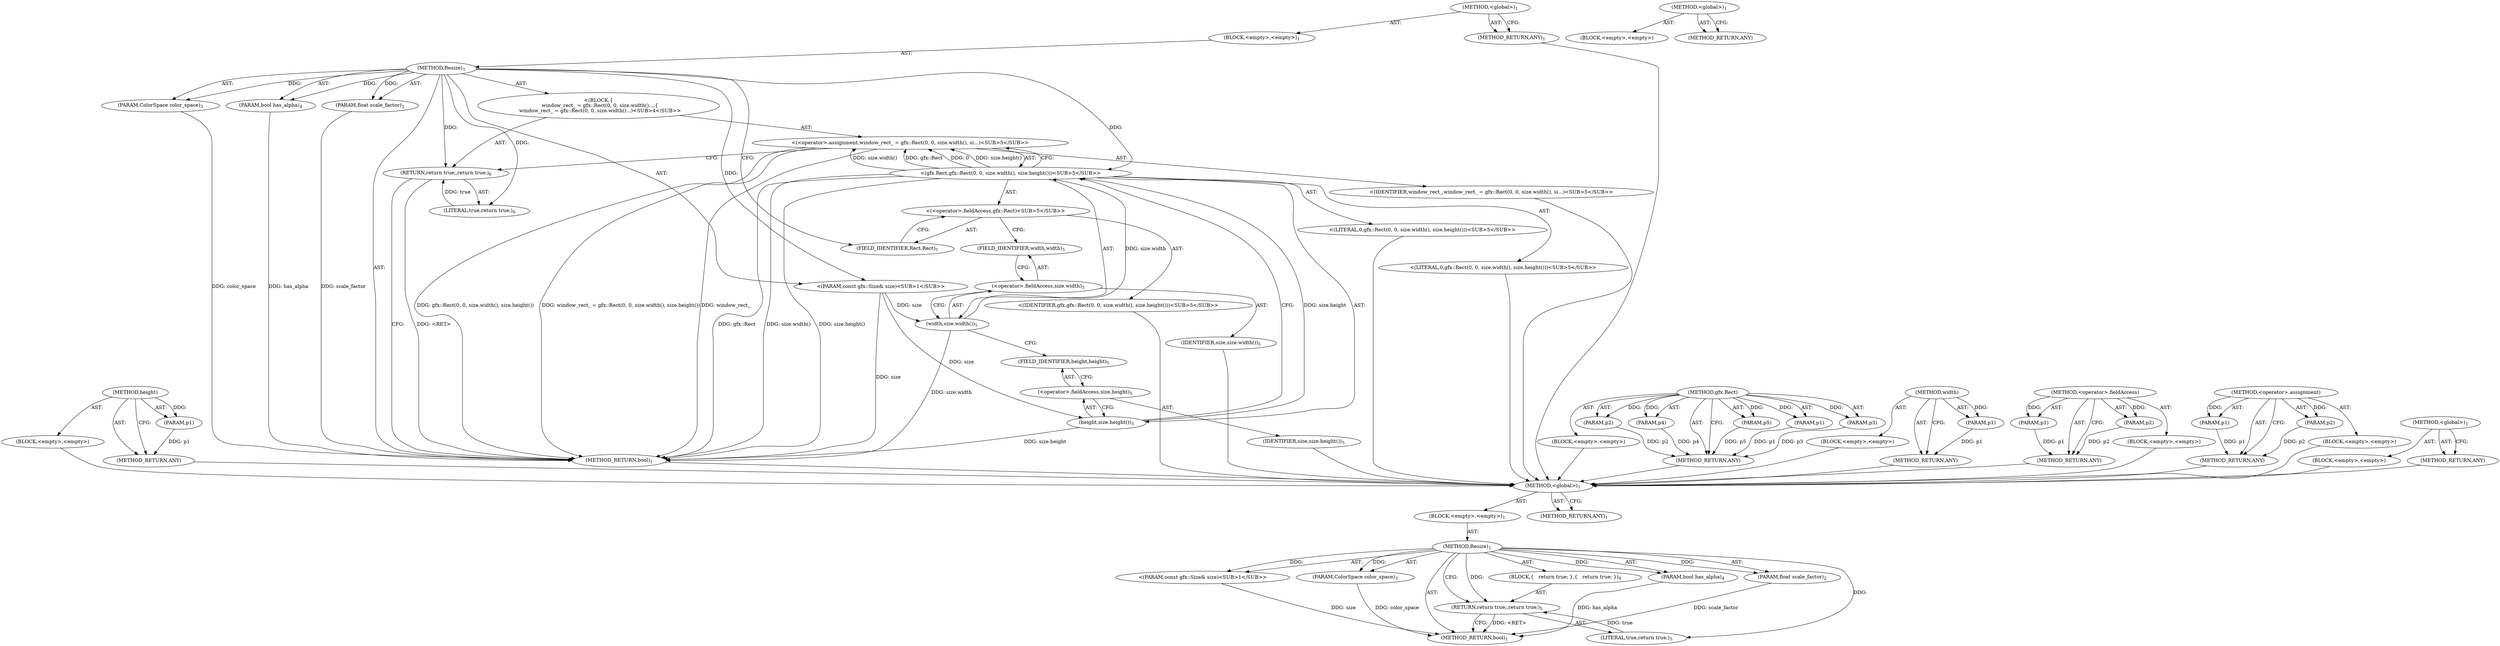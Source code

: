 digraph "&lt;global&gt;" {
vulnerable_6 [label=<(METHOD,&lt;global&gt;)<SUB>1</SUB>>];
vulnerable_7 [label=<(BLOCK,&lt;empty&gt;,&lt;empty&gt;)<SUB>1</SUB>>];
vulnerable_8 [label=<(METHOD,Resize)<SUB>1</SUB>>];
vulnerable_9 [label="<(PARAM,const gfx::Size&amp; size)<SUB>1</SUB>>"];
vulnerable_10 [label=<(PARAM,float scale_factor)<SUB>2</SUB>>];
vulnerable_11 [label=<(PARAM,ColorSpace color_space)<SUB>3</SUB>>];
vulnerable_12 [label=<(PARAM,bool has_alpha)<SUB>4</SUB>>];
vulnerable_13 [label=<(BLOCK,{
   return true;
 },{
   return true;
 })<SUB>4</SUB>>];
vulnerable_14 [label=<(RETURN,return true;,return true;)<SUB>5</SUB>>];
vulnerable_15 [label=<(LITERAL,true,return true;)<SUB>5</SUB>>];
vulnerable_16 [label=<(METHOD_RETURN,bool)<SUB>1</SUB>>];
vulnerable_18 [label=<(METHOD_RETURN,ANY)<SUB>1</SUB>>];
vulnerable_33 [label=<(METHOD,&lt;global&gt;)<SUB>1</SUB>>];
vulnerable_34 [label=<(BLOCK,&lt;empty&gt;,&lt;empty&gt;)>];
vulnerable_35 [label=<(METHOD_RETURN,ANY)>];
fixed_79 [label=<(METHOD,height)>];
fixed_80 [label=<(PARAM,p1)>];
fixed_81 [label=<(BLOCK,&lt;empty&gt;,&lt;empty&gt;)>];
fixed_82 [label=<(METHOD_RETURN,ANY)>];
fixed_6 [label=<(METHOD,&lt;global&gt;)<SUB>1</SUB>>];
fixed_7 [label=<(BLOCK,&lt;empty&gt;,&lt;empty&gt;)<SUB>1</SUB>>];
fixed_8 [label=<(METHOD,Resize)<SUB>1</SUB>>];
fixed_9 [label="<(PARAM,const gfx::Size&amp; size)<SUB>1</SUB>>"];
fixed_10 [label=<(PARAM,float scale_factor)<SUB>2</SUB>>];
fixed_11 [label=<(PARAM,ColorSpace color_space)<SUB>3</SUB>>];
fixed_12 [label=<(PARAM,bool has_alpha)<SUB>4</SUB>>];
fixed_13 [label="<(BLOCK,{
  window_rect_ = gfx::Rect(0, 0, size.width()...,{
  window_rect_ = gfx::Rect(0, 0, size.width()...)<SUB>4</SUB>>"];
fixed_14 [label="<(&lt;operator&gt;.assignment,window_rect_ = gfx::Rect(0, 0, size.width(), si...)<SUB>5</SUB>>"];
fixed_15 [label="<(IDENTIFIER,window_rect_,window_rect_ = gfx::Rect(0, 0, size.width(), si...)<SUB>5</SUB>>"];
fixed_16 [label="<(gfx.Rect,gfx::Rect(0, 0, size.width(), size.height()))<SUB>5</SUB>>"];
fixed_17 [label="<(&lt;operator&gt;.fieldAccess,gfx::Rect)<SUB>5</SUB>>"];
fixed_18 [label="<(IDENTIFIER,gfx,gfx::Rect(0, 0, size.width(), size.height()))<SUB>5</SUB>>"];
fixed_19 [label=<(FIELD_IDENTIFIER,Rect,Rect)<SUB>5</SUB>>];
fixed_20 [label="<(LITERAL,0,gfx::Rect(0, 0, size.width(), size.height()))<SUB>5</SUB>>"];
fixed_21 [label="<(LITERAL,0,gfx::Rect(0, 0, size.width(), size.height()))<SUB>5</SUB>>"];
fixed_22 [label=<(width,size.width())<SUB>5</SUB>>];
fixed_23 [label=<(&lt;operator&gt;.fieldAccess,size.width)<SUB>5</SUB>>];
fixed_24 [label=<(IDENTIFIER,size,size.width())<SUB>5</SUB>>];
fixed_25 [label=<(FIELD_IDENTIFIER,width,width)<SUB>5</SUB>>];
fixed_26 [label=<(height,size.height())<SUB>5</SUB>>];
fixed_27 [label=<(&lt;operator&gt;.fieldAccess,size.height)<SUB>5</SUB>>];
fixed_28 [label=<(IDENTIFIER,size,size.height())<SUB>5</SUB>>];
fixed_29 [label=<(FIELD_IDENTIFIER,height,height)<SUB>5</SUB>>];
fixed_30 [label=<(RETURN,return true;,return true;)<SUB>6</SUB>>];
fixed_31 [label=<(LITERAL,true,return true;)<SUB>6</SUB>>];
fixed_32 [label=<(METHOD_RETURN,bool)<SUB>1</SUB>>];
fixed_34 [label=<(METHOD_RETURN,ANY)<SUB>1</SUB>>];
fixed_62 [label=<(METHOD,gfx.Rect)>];
fixed_63 [label=<(PARAM,p1)>];
fixed_64 [label=<(PARAM,p2)>];
fixed_65 [label=<(PARAM,p3)>];
fixed_66 [label=<(PARAM,p4)>];
fixed_67 [label=<(PARAM,p5)>];
fixed_68 [label=<(BLOCK,&lt;empty&gt;,&lt;empty&gt;)>];
fixed_69 [label=<(METHOD_RETURN,ANY)>];
fixed_75 [label=<(METHOD,width)>];
fixed_76 [label=<(PARAM,p1)>];
fixed_77 [label=<(BLOCK,&lt;empty&gt;,&lt;empty&gt;)>];
fixed_78 [label=<(METHOD_RETURN,ANY)>];
fixed_70 [label=<(METHOD,&lt;operator&gt;.fieldAccess)>];
fixed_71 [label=<(PARAM,p1)>];
fixed_72 [label=<(PARAM,p2)>];
fixed_73 [label=<(BLOCK,&lt;empty&gt;,&lt;empty&gt;)>];
fixed_74 [label=<(METHOD_RETURN,ANY)>];
fixed_57 [label=<(METHOD,&lt;operator&gt;.assignment)>];
fixed_58 [label=<(PARAM,p1)>];
fixed_59 [label=<(PARAM,p2)>];
fixed_60 [label=<(BLOCK,&lt;empty&gt;,&lt;empty&gt;)>];
fixed_61 [label=<(METHOD_RETURN,ANY)>];
fixed_51 [label=<(METHOD,&lt;global&gt;)<SUB>1</SUB>>];
fixed_52 [label=<(BLOCK,&lt;empty&gt;,&lt;empty&gt;)>];
fixed_53 [label=<(METHOD_RETURN,ANY)>];
vulnerable_6 -> vulnerable_7  [key=0, label="AST: "];
vulnerable_6 -> vulnerable_18  [key=0, label="AST: "];
vulnerable_6 -> vulnerable_18  [key=1, label="CFG: "];
vulnerable_7 -> vulnerable_8  [key=0, label="AST: "];
vulnerable_8 -> vulnerable_9  [key=0, label="AST: "];
vulnerable_8 -> vulnerable_9  [key=1, label="DDG: "];
vulnerable_8 -> vulnerable_10  [key=0, label="AST: "];
vulnerable_8 -> vulnerable_10  [key=1, label="DDG: "];
vulnerable_8 -> vulnerable_11  [key=0, label="AST: "];
vulnerable_8 -> vulnerable_11  [key=1, label="DDG: "];
vulnerable_8 -> vulnerable_12  [key=0, label="AST: "];
vulnerable_8 -> vulnerable_12  [key=1, label="DDG: "];
vulnerable_8 -> vulnerable_13  [key=0, label="AST: "];
vulnerable_8 -> vulnerable_16  [key=0, label="AST: "];
vulnerable_8 -> vulnerable_14  [key=0, label="CFG: "];
vulnerable_8 -> vulnerable_14  [key=1, label="DDG: "];
vulnerable_8 -> vulnerable_15  [key=0, label="DDG: "];
vulnerable_9 -> vulnerable_16  [key=0, label="DDG: size"];
vulnerable_10 -> vulnerable_16  [key=0, label="DDG: scale_factor"];
vulnerable_11 -> vulnerable_16  [key=0, label="DDG: color_space"];
vulnerable_12 -> vulnerable_16  [key=0, label="DDG: has_alpha"];
vulnerable_13 -> vulnerable_14  [key=0, label="AST: "];
vulnerable_14 -> vulnerable_15  [key=0, label="AST: "];
vulnerable_14 -> vulnerable_16  [key=0, label="CFG: "];
vulnerable_14 -> vulnerable_16  [key=1, label="DDG: &lt;RET&gt;"];
vulnerable_15 -> vulnerable_14  [key=0, label="DDG: true"];
vulnerable_33 -> vulnerable_34  [key=0, label="AST: "];
vulnerable_33 -> vulnerable_35  [key=0, label="AST: "];
vulnerable_33 -> vulnerable_35  [key=1, label="CFG: "];
fixed_79 -> fixed_80  [key=0, label="AST: "];
fixed_79 -> fixed_80  [key=1, label="DDG: "];
fixed_79 -> fixed_81  [key=0, label="AST: "];
fixed_79 -> fixed_82  [key=0, label="AST: "];
fixed_79 -> fixed_82  [key=1, label="CFG: "];
fixed_80 -> fixed_82  [key=0, label="DDG: p1"];
fixed_81 -> vulnerable_6  [key=0];
fixed_82 -> vulnerable_6  [key=0];
fixed_6 -> fixed_7  [key=0, label="AST: "];
fixed_6 -> fixed_34  [key=0, label="AST: "];
fixed_6 -> fixed_34  [key=1, label="CFG: "];
fixed_7 -> fixed_8  [key=0, label="AST: "];
fixed_8 -> fixed_9  [key=0, label="AST: "];
fixed_8 -> fixed_9  [key=1, label="DDG: "];
fixed_8 -> fixed_10  [key=0, label="AST: "];
fixed_8 -> fixed_10  [key=1, label="DDG: "];
fixed_8 -> fixed_11  [key=0, label="AST: "];
fixed_8 -> fixed_11  [key=1, label="DDG: "];
fixed_8 -> fixed_12  [key=0, label="AST: "];
fixed_8 -> fixed_12  [key=1, label="DDG: "];
fixed_8 -> fixed_13  [key=0, label="AST: "];
fixed_8 -> fixed_32  [key=0, label="AST: "];
fixed_8 -> fixed_19  [key=0, label="CFG: "];
fixed_8 -> fixed_30  [key=0, label="DDG: "];
fixed_8 -> fixed_31  [key=0, label="DDG: "];
fixed_8 -> fixed_16  [key=0, label="DDG: "];
fixed_9 -> fixed_32  [key=0, label="DDG: size"];
fixed_9 -> fixed_22  [key=0, label="DDG: size"];
fixed_9 -> fixed_26  [key=0, label="DDG: size"];
fixed_10 -> fixed_32  [key=0, label="DDG: scale_factor"];
fixed_11 -> fixed_32  [key=0, label="DDG: color_space"];
fixed_12 -> fixed_32  [key=0, label="DDG: has_alpha"];
fixed_13 -> fixed_14  [key=0, label="AST: "];
fixed_13 -> fixed_30  [key=0, label="AST: "];
fixed_14 -> fixed_15  [key=0, label="AST: "];
fixed_14 -> fixed_16  [key=0, label="AST: "];
fixed_14 -> fixed_30  [key=0, label="CFG: "];
fixed_14 -> fixed_32  [key=0, label="DDG: gfx::Rect(0, 0, size.width(), size.height())"];
fixed_14 -> fixed_32  [key=1, label="DDG: window_rect_ = gfx::Rect(0, 0, size.width(), size.height())"];
fixed_14 -> fixed_32  [key=2, label="DDG: window_rect_"];
fixed_15 -> vulnerable_6  [key=0];
fixed_16 -> fixed_17  [key=0, label="AST: "];
fixed_16 -> fixed_20  [key=0, label="AST: "];
fixed_16 -> fixed_21  [key=0, label="AST: "];
fixed_16 -> fixed_22  [key=0, label="AST: "];
fixed_16 -> fixed_26  [key=0, label="AST: "];
fixed_16 -> fixed_14  [key=0, label="CFG: "];
fixed_16 -> fixed_14  [key=1, label="DDG: size.width()"];
fixed_16 -> fixed_14  [key=2, label="DDG: gfx::Rect"];
fixed_16 -> fixed_14  [key=3, label="DDG: 0"];
fixed_16 -> fixed_14  [key=4, label="DDG: size.height()"];
fixed_16 -> fixed_32  [key=0, label="DDG: gfx::Rect"];
fixed_16 -> fixed_32  [key=1, label="DDG: size.width()"];
fixed_16 -> fixed_32  [key=2, label="DDG: size.height()"];
fixed_17 -> fixed_18  [key=0, label="AST: "];
fixed_17 -> fixed_19  [key=0, label="AST: "];
fixed_17 -> fixed_25  [key=0, label="CFG: "];
fixed_18 -> vulnerable_6  [key=0];
fixed_19 -> fixed_17  [key=0, label="CFG: "];
fixed_20 -> vulnerable_6  [key=0];
fixed_21 -> vulnerable_6  [key=0];
fixed_22 -> fixed_23  [key=0, label="AST: "];
fixed_22 -> fixed_29  [key=0, label="CFG: "];
fixed_22 -> fixed_32  [key=0, label="DDG: size.width"];
fixed_22 -> fixed_16  [key=0, label="DDG: size.width"];
fixed_23 -> fixed_24  [key=0, label="AST: "];
fixed_23 -> fixed_25  [key=0, label="AST: "];
fixed_23 -> fixed_22  [key=0, label="CFG: "];
fixed_24 -> vulnerable_6  [key=0];
fixed_25 -> fixed_23  [key=0, label="CFG: "];
fixed_26 -> fixed_27  [key=0, label="AST: "];
fixed_26 -> fixed_16  [key=0, label="CFG: "];
fixed_26 -> fixed_16  [key=1, label="DDG: size.height"];
fixed_26 -> fixed_32  [key=0, label="DDG: size.height"];
fixed_27 -> fixed_28  [key=0, label="AST: "];
fixed_27 -> fixed_29  [key=0, label="AST: "];
fixed_27 -> fixed_26  [key=0, label="CFG: "];
fixed_28 -> vulnerable_6  [key=0];
fixed_29 -> fixed_27  [key=0, label="CFG: "];
fixed_30 -> fixed_31  [key=0, label="AST: "];
fixed_30 -> fixed_32  [key=0, label="CFG: "];
fixed_30 -> fixed_32  [key=1, label="DDG: &lt;RET&gt;"];
fixed_31 -> fixed_30  [key=0, label="DDG: true"];
fixed_32 -> vulnerable_6  [key=0];
fixed_34 -> vulnerable_6  [key=0];
fixed_62 -> fixed_63  [key=0, label="AST: "];
fixed_62 -> fixed_63  [key=1, label="DDG: "];
fixed_62 -> fixed_68  [key=0, label="AST: "];
fixed_62 -> fixed_64  [key=0, label="AST: "];
fixed_62 -> fixed_64  [key=1, label="DDG: "];
fixed_62 -> fixed_69  [key=0, label="AST: "];
fixed_62 -> fixed_69  [key=1, label="CFG: "];
fixed_62 -> fixed_65  [key=0, label="AST: "];
fixed_62 -> fixed_65  [key=1, label="DDG: "];
fixed_62 -> fixed_66  [key=0, label="AST: "];
fixed_62 -> fixed_66  [key=1, label="DDG: "];
fixed_62 -> fixed_67  [key=0, label="AST: "];
fixed_62 -> fixed_67  [key=1, label="DDG: "];
fixed_63 -> fixed_69  [key=0, label="DDG: p1"];
fixed_64 -> fixed_69  [key=0, label="DDG: p2"];
fixed_65 -> fixed_69  [key=0, label="DDG: p3"];
fixed_66 -> fixed_69  [key=0, label="DDG: p4"];
fixed_67 -> fixed_69  [key=0, label="DDG: p5"];
fixed_68 -> vulnerable_6  [key=0];
fixed_69 -> vulnerable_6  [key=0];
fixed_75 -> fixed_76  [key=0, label="AST: "];
fixed_75 -> fixed_76  [key=1, label="DDG: "];
fixed_75 -> fixed_77  [key=0, label="AST: "];
fixed_75 -> fixed_78  [key=0, label="AST: "];
fixed_75 -> fixed_78  [key=1, label="CFG: "];
fixed_76 -> fixed_78  [key=0, label="DDG: p1"];
fixed_77 -> vulnerable_6  [key=0];
fixed_78 -> vulnerable_6  [key=0];
fixed_70 -> fixed_71  [key=0, label="AST: "];
fixed_70 -> fixed_71  [key=1, label="DDG: "];
fixed_70 -> fixed_73  [key=0, label="AST: "];
fixed_70 -> fixed_72  [key=0, label="AST: "];
fixed_70 -> fixed_72  [key=1, label="DDG: "];
fixed_70 -> fixed_74  [key=0, label="AST: "];
fixed_70 -> fixed_74  [key=1, label="CFG: "];
fixed_71 -> fixed_74  [key=0, label="DDG: p1"];
fixed_72 -> fixed_74  [key=0, label="DDG: p2"];
fixed_73 -> vulnerable_6  [key=0];
fixed_74 -> vulnerable_6  [key=0];
fixed_57 -> fixed_58  [key=0, label="AST: "];
fixed_57 -> fixed_58  [key=1, label="DDG: "];
fixed_57 -> fixed_60  [key=0, label="AST: "];
fixed_57 -> fixed_59  [key=0, label="AST: "];
fixed_57 -> fixed_59  [key=1, label="DDG: "];
fixed_57 -> fixed_61  [key=0, label="AST: "];
fixed_57 -> fixed_61  [key=1, label="CFG: "];
fixed_58 -> fixed_61  [key=0, label="DDG: p1"];
fixed_59 -> fixed_61  [key=0, label="DDG: p2"];
fixed_60 -> vulnerable_6  [key=0];
fixed_61 -> vulnerable_6  [key=0];
fixed_51 -> fixed_52  [key=0, label="AST: "];
fixed_51 -> fixed_53  [key=0, label="AST: "];
fixed_51 -> fixed_53  [key=1, label="CFG: "];
fixed_52 -> vulnerable_6  [key=0];
fixed_53 -> vulnerable_6  [key=0];
}
